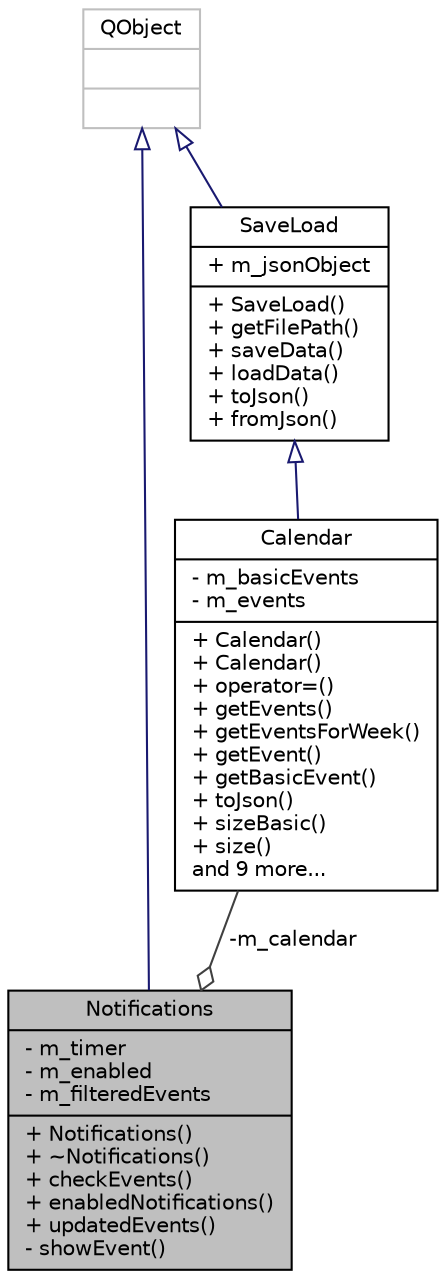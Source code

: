 digraph "Notifications"
{
 // LATEX_PDF_SIZE
  edge [fontname="Helvetica",fontsize="10",labelfontname="Helvetica",labelfontsize="10"];
  node [fontname="Helvetica",fontsize="10",shape=record];
  Node1 [label="{Notifications\n|- m_timer\l- m_enabled\l- m_filteredEvents\l|+ Notifications()\l+ ~Notifications()\l+ checkEvents()\l+ enabledNotifications()\l+ updatedEvents()\l- showEvent()\l}",height=0.2,width=0.4,color="black", fillcolor="grey75", style="filled", fontcolor="black",tooltip=" "];
  Node2 -> Node1 [dir="back",color="midnightblue",fontsize="10",style="solid",arrowtail="onormal",fontname="Helvetica"];
  Node2 [label="{QObject\n||}",height=0.2,width=0.4,color="grey75", fillcolor="white", style="filled",tooltip=" "];
  Node3 -> Node1 [color="grey25",fontsize="10",style="solid",label=" -m_calendar" ,arrowhead="odiamond",fontname="Helvetica"];
  Node3 [label="{Calendar\n|- m_basicEvents\l- m_events\l|+ Calendar()\l+ Calendar()\l+ operator=()\l+ getEvents()\l+ getEventsForWeek()\l+ getEvent()\l+ getBasicEvent()\l+ toJson()\l+ sizeBasic()\l+ size()\land 9 more...\l}",height=0.2,width=0.4,color="black", fillcolor="white", style="filled",URL="$classCalendar.html",tooltip=" "];
  Node4 -> Node3 [dir="back",color="midnightblue",fontsize="10",style="solid",arrowtail="onormal",fontname="Helvetica"];
  Node4 [label="{SaveLoad\n|+ m_jsonObject\l|+ SaveLoad()\l+ getFilePath()\l+ saveData()\l+ loadData()\l+ toJson()\l+ fromJson()\l}",height=0.2,width=0.4,color="black", fillcolor="white", style="filled",URL="$classSaveLoad.html",tooltip=" "];
  Node2 -> Node4 [dir="back",color="midnightblue",fontsize="10",style="solid",arrowtail="onormal",fontname="Helvetica"];
}
